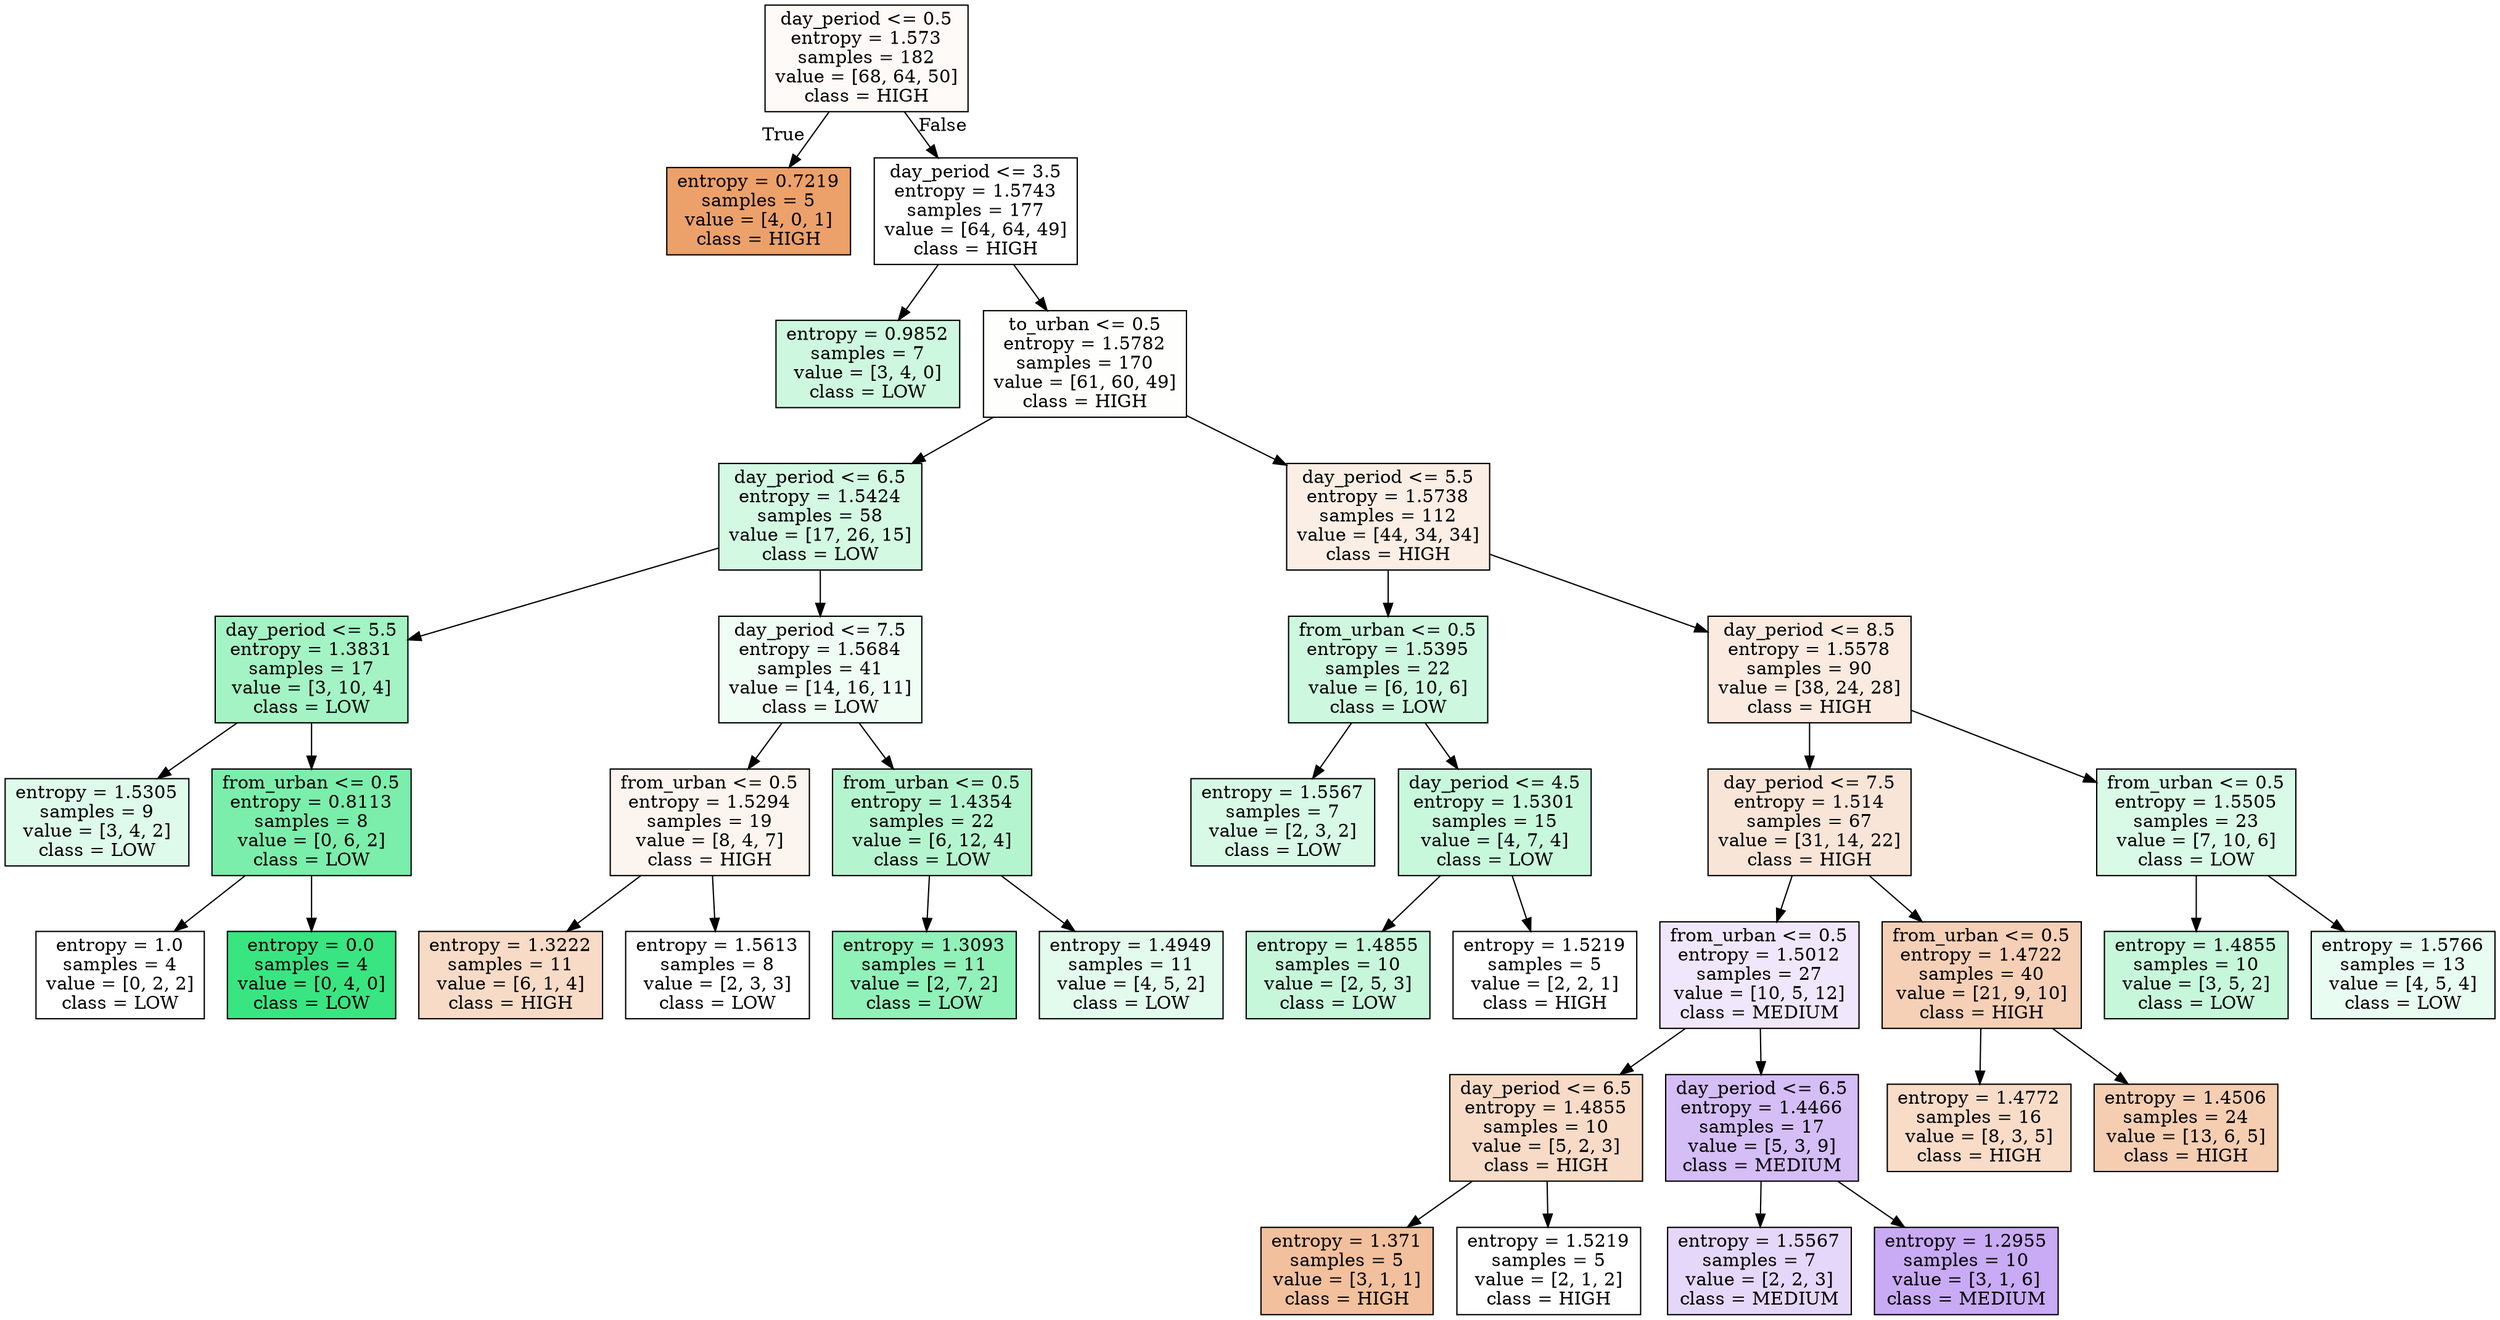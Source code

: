 digraph Tree {
node [shape=box, style="filled", color="black"] ;
0 [label="day_period <= 0.5\nentropy = 1.573\nsamples = 182\nvalue = [68, 64, 50]\nclass = HIGH", fillcolor="#e5813909"] ;
1 [label="entropy = 0.7219\nsamples = 5\nvalue = [4, 0, 1]\nclass = HIGH", fillcolor="#e58139bf"] ;
0 -> 1 [labeldistance=2.5, labelangle=45, headlabel="True"] ;
2 [label="day_period <= 3.5\nentropy = 1.5743\nsamples = 177\nvalue = [64, 64, 49]\nclass = HIGH", fillcolor="#e5813900"] ;
0 -> 2 [labeldistance=2.5, labelangle=-45, headlabel="False"] ;
3 [label="entropy = 0.9852\nsamples = 7\nvalue = [3, 4, 0]\nclass = LOW", fillcolor="#39e58140"] ;
2 -> 3 ;
4 [label="to_urban <= 0.5\nentropy = 1.5782\nsamples = 170\nvalue = [61, 60, 49]\nclass = HIGH", fillcolor="#e5813902"] ;
2 -> 4 ;
5 [label="day_period <= 6.5\nentropy = 1.5424\nsamples = 58\nvalue = [17, 26, 15]\nclass = LOW", fillcolor="#39e58138"] ;
4 -> 5 ;
6 [label="day_period <= 5.5\nentropy = 1.3831\nsamples = 17\nvalue = [3, 10, 4]\nclass = LOW", fillcolor="#39e58176"] ;
5 -> 6 ;
7 [label="entropy = 1.5305\nsamples = 9\nvalue = [3, 4, 2]\nclass = LOW", fillcolor="#39e5812a"] ;
6 -> 7 ;
8 [label="from_urban <= 0.5\nentropy = 0.8113\nsamples = 8\nvalue = [0, 6, 2]\nclass = LOW", fillcolor="#39e581aa"] ;
6 -> 8 ;
9 [label="entropy = 1.0\nsamples = 4\nvalue = [0, 2, 2]\nclass = LOW", fillcolor="#39e58100"] ;
8 -> 9 ;
10 [label="entropy = 0.0\nsamples = 4\nvalue = [0, 4, 0]\nclass = LOW", fillcolor="#39e581ff"] ;
8 -> 10 ;
11 [label="day_period <= 7.5\nentropy = 1.5684\nsamples = 41\nvalue = [14, 16, 11]\nclass = LOW", fillcolor="#39e58113"] ;
5 -> 11 ;
12 [label="from_urban <= 0.5\nentropy = 1.5294\nsamples = 19\nvalue = [8, 4, 7]\nclass = HIGH", fillcolor="#e5813915"] ;
11 -> 12 ;
13 [label="entropy = 1.3222\nsamples = 11\nvalue = [6, 1, 4]\nclass = HIGH", fillcolor="#e5813949"] ;
12 -> 13 ;
14 [label="entropy = 1.5613\nsamples = 8\nvalue = [2, 3, 3]\nclass = LOW", fillcolor="#39e58100"] ;
12 -> 14 ;
15 [label="from_urban <= 0.5\nentropy = 1.4354\nsamples = 22\nvalue = [6, 12, 4]\nclass = LOW", fillcolor="#39e58160"] ;
11 -> 15 ;
16 [label="entropy = 1.3093\nsamples = 11\nvalue = [2, 7, 2]\nclass = LOW", fillcolor="#39e5818e"] ;
15 -> 16 ;
17 [label="entropy = 1.4949\nsamples = 11\nvalue = [4, 5, 2]\nclass = LOW", fillcolor="#39e58124"] ;
15 -> 17 ;
18 [label="day_period <= 5.5\nentropy = 1.5738\nsamples = 112\nvalue = [44, 34, 34]\nclass = HIGH", fillcolor="#e5813921"] ;
4 -> 18 ;
19 [label="from_urban <= 0.5\nentropy = 1.5395\nsamples = 22\nvalue = [6, 10, 6]\nclass = LOW", fillcolor="#39e58140"] ;
18 -> 19 ;
20 [label="entropy = 1.5567\nsamples = 7\nvalue = [2, 3, 2]\nclass = LOW", fillcolor="#39e58133"] ;
19 -> 20 ;
21 [label="day_period <= 4.5\nentropy = 1.5301\nsamples = 15\nvalue = [4, 7, 4]\nclass = LOW", fillcolor="#39e58146"] ;
19 -> 21 ;
22 [label="entropy = 1.4855\nsamples = 10\nvalue = [2, 5, 3]\nclass = LOW", fillcolor="#39e58149"] ;
21 -> 22 ;
23 [label="entropy = 1.5219\nsamples = 5\nvalue = [2, 2, 1]\nclass = HIGH", fillcolor="#e5813900"] ;
21 -> 23 ;
24 [label="day_period <= 8.5\nentropy = 1.5578\nsamples = 90\nvalue = [38, 24, 28]\nclass = HIGH", fillcolor="#e5813929"] ;
18 -> 24 ;
25 [label="day_period <= 7.5\nentropy = 1.514\nsamples = 67\nvalue = [31, 14, 22]\nclass = HIGH", fillcolor="#e5813933"] ;
24 -> 25 ;
26 [label="from_urban <= 0.5\nentropy = 1.5012\nsamples = 27\nvalue = [10, 5, 12]\nclass = MEDIUM", fillcolor="#8139e51e"] ;
25 -> 26 ;
27 [label="day_period <= 6.5\nentropy = 1.4855\nsamples = 10\nvalue = [5, 2, 3]\nclass = HIGH", fillcolor="#e5813949"] ;
26 -> 27 ;
28 [label="entropy = 1.371\nsamples = 5\nvalue = [3, 1, 1]\nclass = HIGH", fillcolor="#e581397f"] ;
27 -> 28 ;
29 [label="entropy = 1.5219\nsamples = 5\nvalue = [2, 1, 2]\nclass = HIGH", fillcolor="#e5813900"] ;
27 -> 29 ;
30 [label="day_period <= 6.5\nentropy = 1.4466\nsamples = 17\nvalue = [5, 3, 9]\nclass = MEDIUM", fillcolor="#8139e555"] ;
26 -> 30 ;
31 [label="entropy = 1.5567\nsamples = 7\nvalue = [2, 2, 3]\nclass = MEDIUM", fillcolor="#8139e533"] ;
30 -> 31 ;
32 [label="entropy = 1.2955\nsamples = 10\nvalue = [3, 1, 6]\nclass = MEDIUM", fillcolor="#8139e56d"] ;
30 -> 32 ;
33 [label="from_urban <= 0.5\nentropy = 1.4722\nsamples = 40\nvalue = [21, 9, 10]\nclass = HIGH", fillcolor="#e581395e"] ;
25 -> 33 ;
34 [label="entropy = 1.4772\nsamples = 16\nvalue = [8, 3, 5]\nclass = HIGH", fillcolor="#e5813946"] ;
33 -> 34 ;
35 [label="entropy = 1.4506\nsamples = 24\nvalue = [13, 6, 5]\nclass = HIGH", fillcolor="#e5813963"] ;
33 -> 35 ;
36 [label="from_urban <= 0.5\nentropy = 1.5505\nsamples = 23\nvalue = [7, 10, 6]\nclass = LOW", fillcolor="#39e58130"] ;
24 -> 36 ;
37 [label="entropy = 1.4855\nsamples = 10\nvalue = [3, 5, 2]\nclass = LOW", fillcolor="#39e58149"] ;
36 -> 37 ;
38 [label="entropy = 1.5766\nsamples = 13\nvalue = [4, 5, 4]\nclass = LOW", fillcolor="#39e5811c"] ;
36 -> 38 ;
}